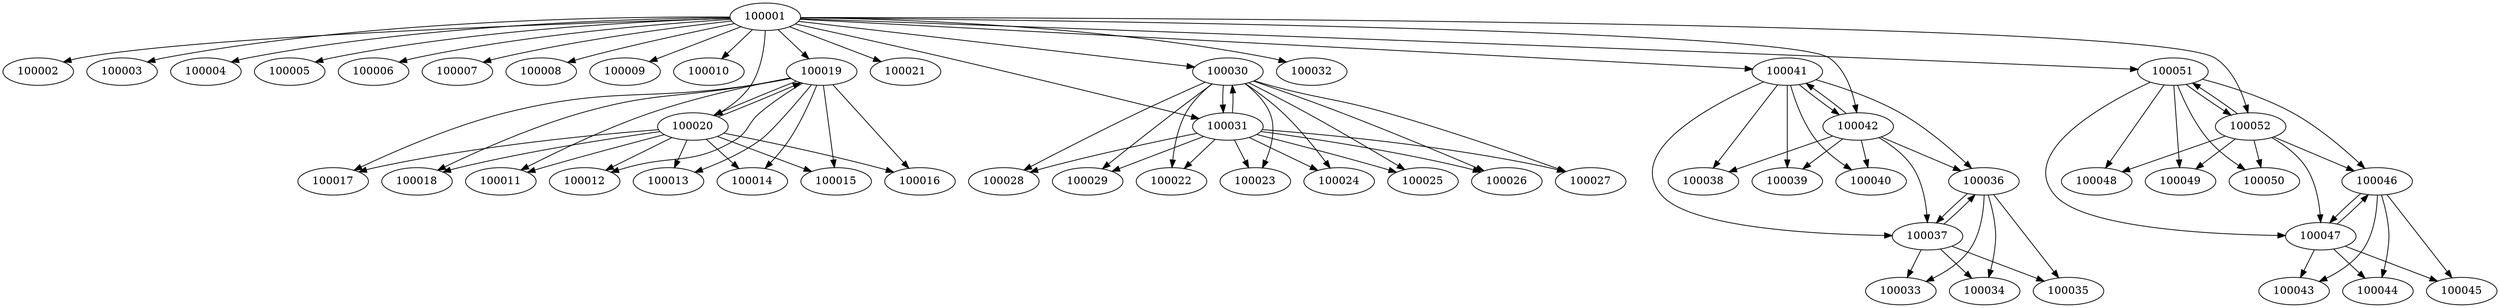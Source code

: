 strict digraph  {
100001 [subset=0];
100002 [subset=4];
100003 [subset=4];
100004 [subset=4];
100005 [subset=4];
100006 [subset=4];
100007 [subset=4];
100008 [subset=4];
100009 [subset=4];
100010 [subset=4];
100019 [subset=3];
100020 [subset=3];
100021 [subset=3];
100030 [subset=2];
100031 [subset=2];
100032 [subset=2];
100041 [subset=1];
100042 [subset=1];
100051 [subset=1];
100052 [subset=1];
100011 [subset=4];
100012 [subset=4];
100013 [subset=4];
100014 [subset=4];
100015 [subset=4];
100016 [subset=4];
100017 [subset=4];
100018 [subset=4];
100022 [subset=4];
100023 [subset=4];
100024 [subset=4];
100025 [subset=4];
100026 [subset=4];
100027 [subset=4];
100028 [subset=4];
100029 [subset=4];
100036 [subset=3];
100037 [subset=3];
100038 [subset=4];
100039 [subset=4];
100040 [subset=4];
100046 [subset=3];
100047 [subset=3];
100048 [subset=4];
100049 [subset=4];
100050 [subset=4];
100033 [subset=4];
100034 [subset=4];
100035 [subset=4];
100043 [subset=4];
100044 [subset=4];
100045 [subset=4];
100001 -> 100002;
100001 -> 100003;
100001 -> 100004;
100001 -> 100005;
100001 -> 100006;
100001 -> 100007;
100001 -> 100008;
100001 -> 100009;
100001 -> 100010;
100001 -> 100019;
100001 -> 100020;
100001 -> 100021;
100001 -> 100030;
100001 -> 100031;
100001 -> 100032;
100001 -> 100041;
100001 -> 100042;
100001 -> 100051;
100001 -> 100052;
100019 -> 100011;
100019 -> 100012;
100019 -> 100013;
100019 -> 100014;
100019 -> 100015;
100019 -> 100016;
100019 -> 100017;
100019 -> 100018;
100019 -> 100020;
100020 -> 100011;
100020 -> 100012;
100020 -> 100013;
100020 -> 100014;
100020 -> 100015;
100020 -> 100016;
100020 -> 100017;
100020 -> 100018;
100020 -> 100019;
100030 -> 100022;
100030 -> 100023;
100030 -> 100024;
100030 -> 100025;
100030 -> 100026;
100030 -> 100027;
100030 -> 100028;
100030 -> 100029;
100030 -> 100031;
100031 -> 100022;
100031 -> 100023;
100031 -> 100024;
100031 -> 100025;
100031 -> 100026;
100031 -> 100027;
100031 -> 100028;
100031 -> 100029;
100031 -> 100030;
100041 -> 100036;
100041 -> 100037;
100041 -> 100038;
100041 -> 100039;
100041 -> 100040;
100041 -> 100042;
100042 -> 100036;
100042 -> 100037;
100042 -> 100038;
100042 -> 100039;
100042 -> 100040;
100042 -> 100041;
100051 -> 100046;
100051 -> 100047;
100051 -> 100048;
100051 -> 100049;
100051 -> 100050;
100051 -> 100052;
100052 -> 100046;
100052 -> 100047;
100052 -> 100048;
100052 -> 100049;
100052 -> 100050;
100052 -> 100051;
100036 -> 100033;
100036 -> 100034;
100036 -> 100035;
100036 -> 100037;
100037 -> 100033;
100037 -> 100034;
100037 -> 100035;
100037 -> 100036;
100046 -> 100043;
100046 -> 100044;
100046 -> 100045;
100046 -> 100047;
100047 -> 100043;
100047 -> 100044;
100047 -> 100045;
100047 -> 100046;
}
